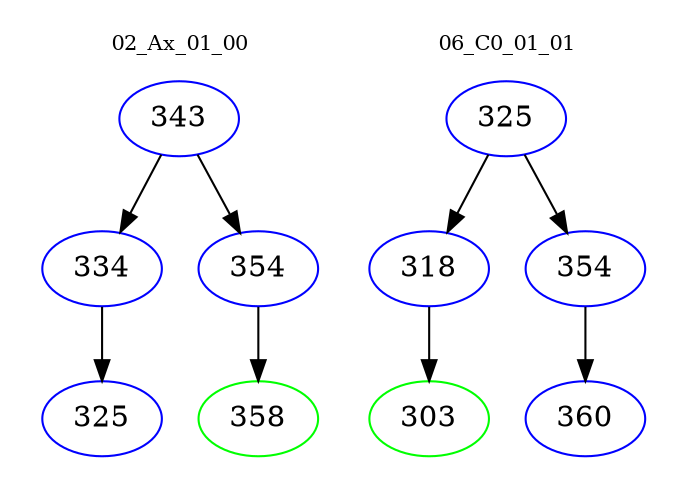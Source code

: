 digraph{
subgraph cluster_0 {
color = white
label = "02_Ax_01_00";
fontsize=10;
T0_343 [label="343", color="blue"]
T0_343 -> T0_334 [color="black"]
T0_334 [label="334", color="blue"]
T0_334 -> T0_325 [color="black"]
T0_325 [label="325", color="blue"]
T0_343 -> T0_354 [color="black"]
T0_354 [label="354", color="blue"]
T0_354 -> T0_358 [color="black"]
T0_358 [label="358", color="green"]
}
subgraph cluster_1 {
color = white
label = "06_C0_01_01";
fontsize=10;
T1_325 [label="325", color="blue"]
T1_325 -> T1_318 [color="black"]
T1_318 [label="318", color="blue"]
T1_318 -> T1_303 [color="black"]
T1_303 [label="303", color="green"]
T1_325 -> T1_354 [color="black"]
T1_354 [label="354", color="blue"]
T1_354 -> T1_360 [color="black"]
T1_360 [label="360", color="blue"]
}
}
